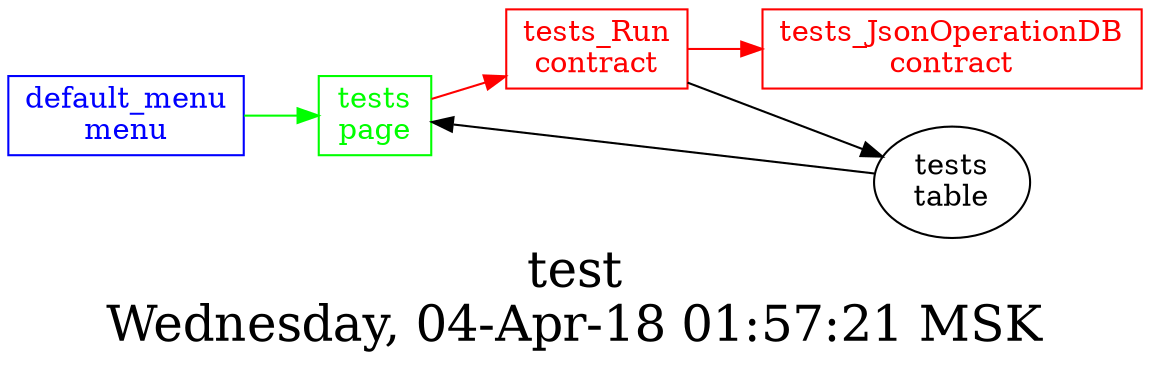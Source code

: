 digraph G {
graph [
  fontsize="24";
  label="test\nWednesday, 04-Apr-18 01:57:21 MSK";
  nojustify=true;
  ordering=out;
  rankdir=LR;
  size="30";
];
"default_menu\nmenu" -> "tests\npage"  [ color=green ]
"default_menu\nmenu" [color=blue, fontcolor=blue, group=menus, shape=record];
"tests\npage" -> "tests_Run\ncontract"  [ color=red ]
"tests\ntable" -> "tests\npage"  [ color="" ]
"tests\npage" [color=green, fontcolor=green, group=pages, shape=record];
"tests_JsonOperationDB\ncontract" [color=red, fontcolor=red, group=contracts, shape=record];
"tests_Run\ncontract" -> "tests_JsonOperationDB\ncontract"  [ color=red ]
"tests_Run\ncontract" -> "tests\ntable"  [ color="" ]
"tests_Run\ncontract" [color=red, fontcolor=red, group=contracts, shape=record];
"tests\ntable" [color="", fontcolor="", group=tables, shape=""];
}
